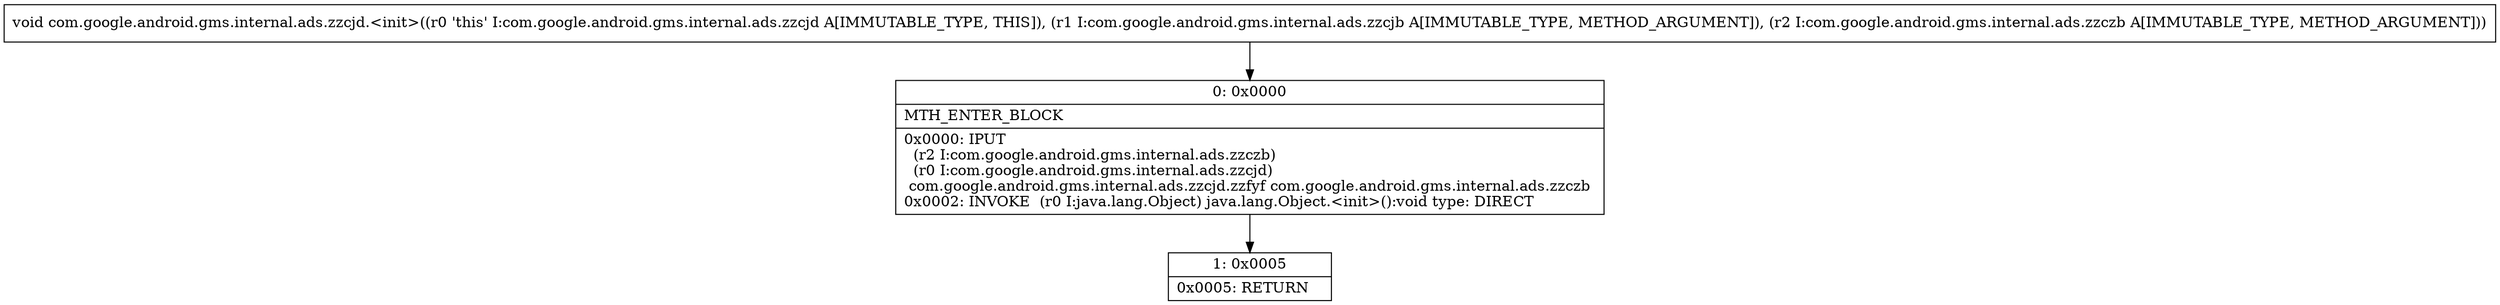 digraph "CFG forcom.google.android.gms.internal.ads.zzcjd.\<init\>(Lcom\/google\/android\/gms\/internal\/ads\/zzcjb;Lcom\/google\/android\/gms\/internal\/ads\/zzczb;)V" {
Node_0 [shape=record,label="{0\:\ 0x0000|MTH_ENTER_BLOCK\l|0x0000: IPUT  \l  (r2 I:com.google.android.gms.internal.ads.zzczb)\l  (r0 I:com.google.android.gms.internal.ads.zzcjd)\l com.google.android.gms.internal.ads.zzcjd.zzfyf com.google.android.gms.internal.ads.zzczb \l0x0002: INVOKE  (r0 I:java.lang.Object) java.lang.Object.\<init\>():void type: DIRECT \l}"];
Node_1 [shape=record,label="{1\:\ 0x0005|0x0005: RETURN   \l}"];
MethodNode[shape=record,label="{void com.google.android.gms.internal.ads.zzcjd.\<init\>((r0 'this' I:com.google.android.gms.internal.ads.zzcjd A[IMMUTABLE_TYPE, THIS]), (r1 I:com.google.android.gms.internal.ads.zzcjb A[IMMUTABLE_TYPE, METHOD_ARGUMENT]), (r2 I:com.google.android.gms.internal.ads.zzczb A[IMMUTABLE_TYPE, METHOD_ARGUMENT])) }"];
MethodNode -> Node_0;
Node_0 -> Node_1;
}

